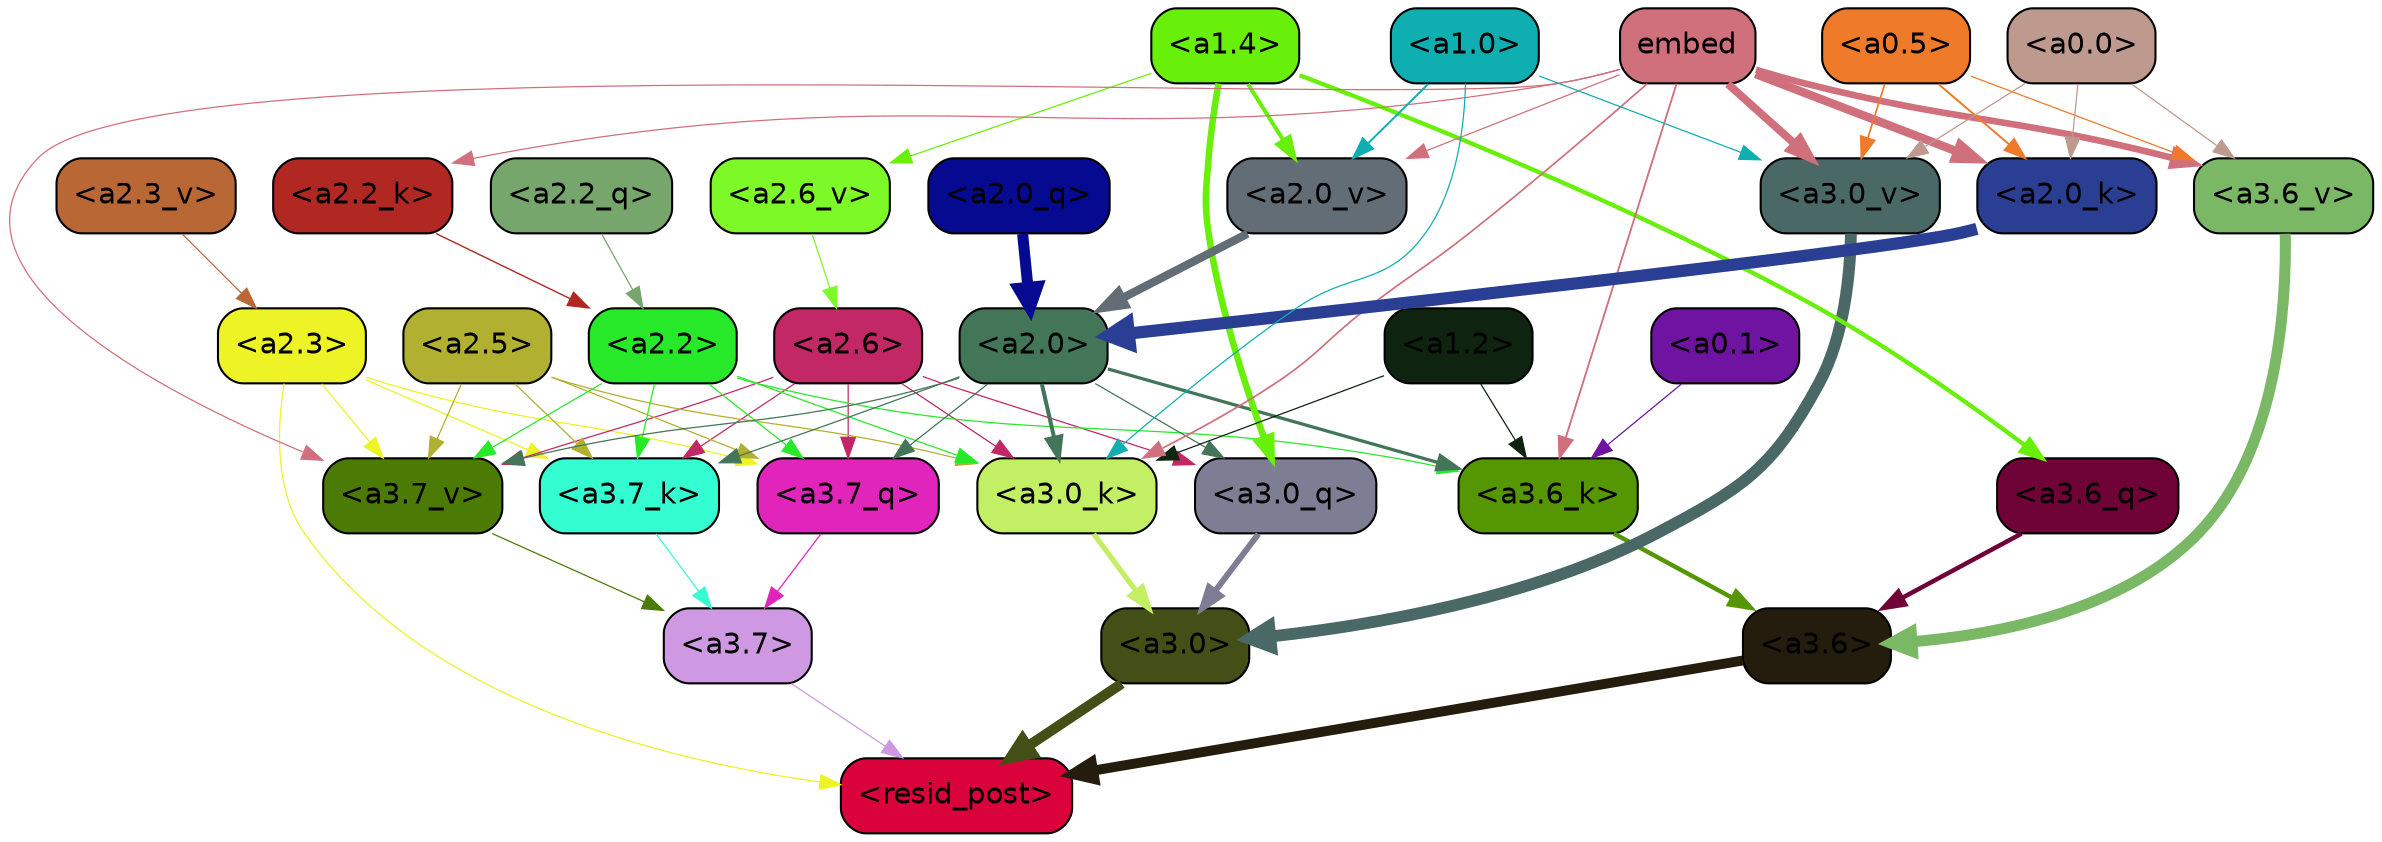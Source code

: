 strict digraph "" {
	graph [bgcolor=transparent,
		layout=dot,
		overlap=false,
		splines=true
	];
	"<a3.7>"	[color=black,
		fillcolor="#ce99e2",
		fontname=Helvetica,
		shape=box,
		style="filled, rounded"];
	"<resid_post>"	[color=black,
		fillcolor="#da023b",
		fontname=Helvetica,
		shape=box,
		style="filled, rounded"];
	"<a3.7>" -> "<resid_post>"	[color="#ce99e2",
		penwidth=0.6];
	"<a3.6>"	[color=black,
		fillcolor="#241c0d",
		fontname=Helvetica,
		shape=box,
		style="filled, rounded"];
	"<a3.6>" -> "<resid_post>"	[color="#241c0d",
		penwidth=4.751592040061951];
	"<a3.0>"	[color=black,
		fillcolor="#444e17",
		fontname=Helvetica,
		shape=box,
		style="filled, rounded"];
	"<a3.0>" -> "<resid_post>"	[color="#444e17",
		penwidth=4.904066681861877];
	"<a2.3>"	[color=black,
		fillcolor="#edf324",
		fontname=Helvetica,
		shape=box,
		style="filled, rounded"];
	"<a2.3>" -> "<resid_post>"	[color="#edf324",
		penwidth=0.6];
	"<a3.7_q>"	[color=black,
		fillcolor="#e125bb",
		fontname=Helvetica,
		shape=box,
		style="filled, rounded"];
	"<a2.3>" -> "<a3.7_q>"	[color="#edf324",
		penwidth=0.6];
	"<a3.7_k>"	[color=black,
		fillcolor="#34fdd1",
		fontname=Helvetica,
		shape=box,
		style="filled, rounded"];
	"<a2.3>" -> "<a3.7_k>"	[color="#edf324",
		penwidth=0.6069068089127541];
	"<a3.7_v>"	[color=black,
		fillcolor="#4b7a05",
		fontname=Helvetica,
		shape=box,
		style="filled, rounded"];
	"<a2.3>" -> "<a3.7_v>"	[color="#edf324",
		penwidth=0.6];
	"<a3.7_q>" -> "<a3.7>"	[color="#e125bb",
		penwidth=0.6];
	"<a3.6_q>"	[color=black,
		fillcolor="#6f0237",
		fontname=Helvetica,
		shape=box,
		style="filled, rounded"];
	"<a3.6_q>" -> "<a3.6>"	[color="#6f0237",
		penwidth=2.160832464694977];
	"<a3.0_q>"	[color=black,
		fillcolor="#7d7e93",
		fontname=Helvetica,
		shape=box,
		style="filled, rounded"];
	"<a3.0_q>" -> "<a3.0>"	[color="#7d7e93",
		penwidth=2.870753765106201];
	"<a3.7_k>" -> "<a3.7>"	[color="#34fdd1",
		penwidth=0.6];
	"<a3.6_k>"	[color=black,
		fillcolor="#559603",
		fontname=Helvetica,
		shape=box,
		style="filled, rounded"];
	"<a3.6_k>" -> "<a3.6>"	[color="#559603",
		penwidth=2.13908451795578];
	"<a3.0_k>"	[color=black,
		fillcolor="#c3ef65",
		fontname=Helvetica,
		shape=box,
		style="filled, rounded"];
	"<a3.0_k>" -> "<a3.0>"	[color="#c3ef65",
		penwidth=2.520303964614868];
	"<a3.7_v>" -> "<a3.7>"	[color="#4b7a05",
		penwidth=0.6];
	"<a3.6_v>"	[color=black,
		fillcolor="#7ab865",
		fontname=Helvetica,
		shape=box,
		style="filled, rounded"];
	"<a3.6_v>" -> "<a3.6>"	[color="#7ab865",
		penwidth=5.297133803367615];
	"<a3.0_v>"	[color=black,
		fillcolor="#496866",
		fontname=Helvetica,
		shape=box,
		style="filled, rounded"];
	"<a3.0_v>" -> "<a3.0>"	[color="#496866",
		penwidth=5.680712580680847];
	"<a2.6>"	[color=black,
		fillcolor="#c22766",
		fontname=Helvetica,
		shape=box,
		style="filled, rounded"];
	"<a2.6>" -> "<a3.7_q>"	[color="#c22766",
		penwidth=0.6];
	"<a2.6>" -> "<a3.0_q>"	[color="#c22766",
		penwidth=0.6];
	"<a2.6>" -> "<a3.7_k>"	[color="#c22766",
		penwidth=0.6];
	"<a2.6>" -> "<a3.0_k>"	[color="#c22766",
		penwidth=0.6];
	"<a2.6>" -> "<a3.7_v>"	[color="#c22766",
		penwidth=0.6];
	"<a2.5>"	[color=black,
		fillcolor="#b2b030",
		fontname=Helvetica,
		shape=box,
		style="filled, rounded"];
	"<a2.5>" -> "<a3.7_q>"	[color="#b2b030",
		penwidth=0.6];
	"<a2.5>" -> "<a3.7_k>"	[color="#b2b030",
		penwidth=0.6];
	"<a2.5>" -> "<a3.0_k>"	[color="#b2b030",
		penwidth=0.6];
	"<a2.5>" -> "<a3.7_v>"	[color="#b2b030",
		penwidth=0.6];
	"<a2.2>"	[color=black,
		fillcolor="#27e929",
		fontname=Helvetica,
		shape=box,
		style="filled, rounded"];
	"<a2.2>" -> "<a3.7_q>"	[color="#27e929",
		penwidth=0.6];
	"<a2.2>" -> "<a3.7_k>"	[color="#27e929",
		penwidth=0.6];
	"<a2.2>" -> "<a3.6_k>"	[color="#27e929",
		penwidth=0.6];
	"<a2.2>" -> "<a3.0_k>"	[color="#27e929",
		penwidth=0.6];
	"<a2.2>" -> "<a3.7_v>"	[color="#27e929",
		penwidth=0.6];
	"<a2.0>"	[color=black,
		fillcolor="#437558",
		fontname=Helvetica,
		shape=box,
		style="filled, rounded"];
	"<a2.0>" -> "<a3.7_q>"	[color="#437558",
		penwidth=0.6];
	"<a2.0>" -> "<a3.0_q>"	[color="#437558",
		penwidth=0.6];
	"<a2.0>" -> "<a3.7_k>"	[color="#437558",
		penwidth=0.6];
	"<a2.0>" -> "<a3.6_k>"	[color="#437558",
		penwidth=1.564806342124939];
	"<a2.0>" -> "<a3.0_k>"	[color="#437558",
		penwidth=1.9353990852832794];
	"<a2.0>" -> "<a3.7_v>"	[color="#437558",
		penwidth=0.6];
	"<a1.4>"	[color=black,
		fillcolor="#69f00a",
		fontname=Helvetica,
		shape=box,
		style="filled, rounded"];
	"<a1.4>" -> "<a3.6_q>"	[color="#69f00a",
		penwidth=2.0727532356977463];
	"<a1.4>" -> "<a3.0_q>"	[color="#69f00a",
		penwidth=3.1279823780059814];
	"<a2.6_v>"	[color=black,
		fillcolor="#7df927",
		fontname=Helvetica,
		shape=box,
		style="filled, rounded"];
	"<a1.4>" -> "<a2.6_v>"	[color="#69f00a",
		penwidth=0.6];
	"<a2.0_v>"	[color=black,
		fillcolor="#636d76",
		fontname=Helvetica,
		shape=box,
		style="filled, rounded"];
	"<a1.4>" -> "<a2.0_v>"	[color="#69f00a",
		penwidth=1.9170897603034973];
	"<a1.2>"	[color=black,
		fillcolor="#0e2310",
		fontname=Helvetica,
		shape=box,
		style="filled, rounded"];
	"<a1.2>" -> "<a3.6_k>"	[color="#0e2310",
		penwidth=0.6];
	"<a1.2>" -> "<a3.0_k>"	[color="#0e2310",
		penwidth=0.6];
	"<a0.1>"	[color=black,
		fillcolor="#6e14a0",
		fontname=Helvetica,
		shape=box,
		style="filled, rounded"];
	"<a0.1>" -> "<a3.6_k>"	[color="#6e14a0",
		penwidth=0.6];
	embed	[color=black,
		fillcolor="#d0707c",
		fontname=Helvetica,
		shape=box,
		style="filled, rounded"];
	embed -> "<a3.6_k>"	[color="#d0707c",
		penwidth=0.8915999233722687];
	embed -> "<a3.0_k>"	[color="#d0707c",
		penwidth=0.832088902592659];
	embed -> "<a3.7_v>"	[color="#d0707c",
		penwidth=0.6];
	embed -> "<a3.6_v>"	[color="#d0707c",
		penwidth=3.1840110421180725];
	embed -> "<a3.0_v>"	[color="#d0707c",
		penwidth=3.8132747188210487];
	"<a2.2_k>"	[color=black,
		fillcolor="#b12822",
		fontname=Helvetica,
		shape=box,
		style="filled, rounded"];
	embed -> "<a2.2_k>"	[color="#d0707c",
		penwidth=0.6];
	"<a2.0_k>"	[color=black,
		fillcolor="#2a3e93",
		fontname=Helvetica,
		shape=box,
		style="filled, rounded"];
	embed -> "<a2.0_k>"	[color="#d0707c",
		penwidth=4.084526404738426];
	embed -> "<a2.0_v>"	[color="#d0707c",
		penwidth=0.6];
	"<a1.0>"	[color=black,
		fillcolor="#0fafb1",
		fontname=Helvetica,
		shape=box,
		style="filled, rounded"];
	"<a1.0>" -> "<a3.0_k>"	[color="#0fafb1",
		penwidth=0.6];
	"<a1.0>" -> "<a3.0_v>"	[color="#0fafb1",
		penwidth=0.6];
	"<a1.0>" -> "<a2.0_v>"	[color="#0fafb1",
		penwidth=0.9450988052412868];
	"<a0.5>"	[color=black,
		fillcolor="#ee7a2a",
		fontname=Helvetica,
		shape=box,
		style="filled, rounded"];
	"<a0.5>" -> "<a3.6_v>"	[color="#ee7a2a",
		penwidth=0.6];
	"<a0.5>" -> "<a3.0_v>"	[color="#ee7a2a",
		penwidth=0.8331108838319778];
	"<a0.5>" -> "<a2.0_k>"	[color="#ee7a2a",
		penwidth=0.9412797391414642];
	"<a0.0>"	[color=black,
		fillcolor="#bd998e",
		fontname=Helvetica,
		shape=box,
		style="filled, rounded"];
	"<a0.0>" -> "<a3.6_v>"	[color="#bd998e",
		penwidth=0.6];
	"<a0.0>" -> "<a3.0_v>"	[color="#bd998e",
		penwidth=0.6];
	"<a0.0>" -> "<a2.0_k>"	[color="#bd998e",
		penwidth=0.6];
	"<a2.2_q>"	[color=black,
		fillcolor="#77a66c",
		fontname=Helvetica,
		shape=box,
		style="filled, rounded"];
	"<a2.2_q>" -> "<a2.2>"	[color="#77a66c",
		penwidth=0.6];
	"<a2.0_q>"	[color=black,
		fillcolor="#060a91",
		fontname=Helvetica,
		shape=box,
		style="filled, rounded"];
	"<a2.0_q>" -> "<a2.0>"	[color="#060a91",
		penwidth=5.29856276512146];
	"<a2.2_k>" -> "<a2.2>"	[color="#b12822",
		penwidth=0.6722683310508728];
	"<a2.0_k>" -> "<a2.0>"	[color="#2a3e93",
		penwidth=5.859246134757996];
	"<a2.6_v>" -> "<a2.6>"	[color="#7df927",
		penwidth=0.6];
	"<a2.3_v>"	[color=black,
		fillcolor="#b96735",
		fontname=Helvetica,
		shape=box,
		style="filled, rounded"];
	"<a2.3_v>" -> "<a2.3>"	[color="#b96735",
		penwidth=0.6];
	"<a2.0_v>" -> "<a2.0>"	[color="#636d76",
		penwidth=3.9621697664260864];
}
